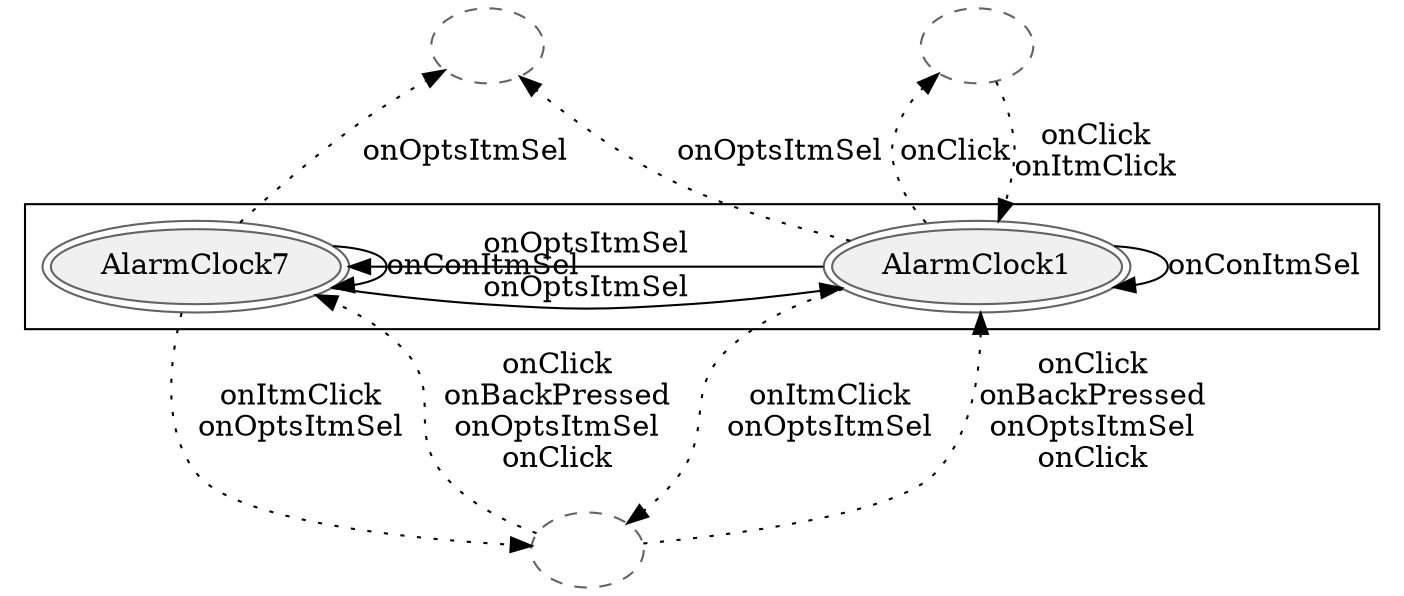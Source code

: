 digraph {
fontname="Helvetica";
node[style="filled,solid", colorscheme=greys3, fillcolor=1, color=3];

newrank=true;

subgraph cluster_5 {
AlarmClock1[peripheries=2];
AlarmClock7[peripheries=2];

AlarmClock1 -> AlarmClock1[label="onConItmSel"];
AlarmClock1 -> AlarmClock7[label="onOptsItmSel"];
AlarmClock7 -> AlarmClock1[label="onOptsItmSel"];
AlarmClock7 -> AlarmClock7[label="onConItmSel"];

}

SettingsActivity5[style=dashed,label=""];
SetAlarm2[style=dashed,label=""];
ClockPicker4[style=dashed,label=""];

AlarmClock1 -> SettingsActivity5[label="onOptsItmSel",style=dotted];
AlarmClock1 -> SetAlarm2[label="onItmClick
onOptsItmSel",style=dotted];
AlarmClock1 -> ClockPicker4[label="onClick",style=dotted];
SetAlarm2 -> AlarmClock1[label="onClick
onBackPressed
onOptsItmSel
onClick",style=dotted];



AlarmClock7 -> SettingsActivity5[label="onOptsItmSel",style=dotted];
AlarmClock7 -> SetAlarm2[label="onItmClick
onOptsItmSel",style=dotted];
SetAlarm2 -> AlarmClock7[label="onClick
onBackPressed
onOptsItmSel
onClick",style=dotted];

ClockPicker4 -> AlarmClock1[label="onClick
onItmClick",style=dotted];


{rank=min; SettingsActivity5 ClockPicker4}
{rank=same; AlarmClock1 AlarmClock7}
{rank=max; SetAlarm2}

}